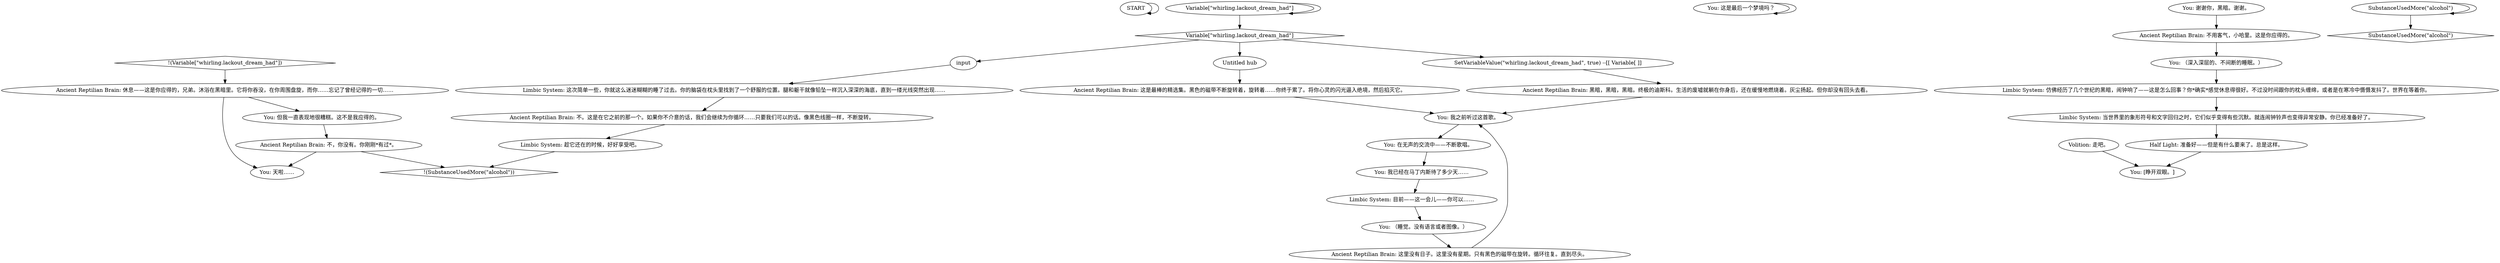 # WHIRLING F2 / BLACKOUT DREAM
# Dreamless sleep, finally!
# ==================================================
digraph G {
	  0 [label="START"];
	  1 [label="input"];
	  2 [label="You: 在无声的交流中——不断歌唱。"];
	  3 [label="Ancient Reptilian Brain: 这是最棒的精选集。黑色的磁带不断旋转着，旋转着……你终于累了。将你心灵的闪光逼入绝境，然后掐灭它。"];
	  4 [label="You: 天啦……"];
	  5 [label="You: 这是最后一个梦境吗？"];
	  6 [label="Ancient Reptilian Brain: 不。这是在它之前的那一个。如果你不介意的话，我们会继续为你循环……只要我们可以的话。像黑色线圈一样，不断旋转。"];
	  7 [label="Variable[\"whirling.lackout_dream_had\"]"];
	  8 [label="Variable[\"whirling.lackout_dream_had\"]", shape=diamond];
	  9 [label="!(Variable[\"whirling.lackout_dream_had\"])", shape=diamond];
	  10 [label="Untitled hub"];
	  11 [label="You: 我之前听过这首歌。"];
	  12 [label="Limbic System: 目前——这一会儿——你可以……"];
	  13 [label="Ancient Reptilian Brain: 这里没有日子。这里没有星期。只有黑色的磁带在旋转。循环往复。直到尽头。"];
	  14 [label="Limbic System: 当世界里的象形符号和文字回归之时，它们似乎变得有些沉默。就连闹钟铃声也变得异常安静。你已经准备好了。"];
	  15 [label="Volition: 走吧。"];
	  16 [label="SetVariableValue(\"whirling.lackout_dream_had\", true) --[[ Variable[ ]]"];
	  17 [label="You: 我已经在马丁内斯待了多少天……"];
	  18 [label="Ancient Reptilian Brain: 黑暗，黑暗，黑暗。终极的迪斯科。生活的废墟就躺在你身后，还在缓慢地燃烧着。灰尘扬起。但你却没有回头去看。"];
	  19 [label="SubstanceUsedMore(\"alcohol\")"];
	  20 [label="SubstanceUsedMore(\"alcohol\")", shape=diamond];
	  21 [label="!(SubstanceUsedMore(\"alcohol\"))", shape=diamond];
	  22 [label="You: 谢谢你，黑暗。谢谢。"];
	  23 [label="Ancient Reptilian Brain: 不，你没有。你刚刚*有过*。"];
	  24 [label="Limbic System: 仿佛经历了几个世纪的黑暗，闹钟响了——这是怎么回事？你*确实*感觉休息得很好。不过没时间跟你的枕头缠绵，或者是在寒冷中慑慑发抖了。世界在等着你。"];
	  25 [label="You: [睁开双眼。]"];
	  26 [label="Limbic System: 趁它还在的时候，好好享受吧。"];
	  27 [label="You: （深入深层的、不间断的睡眠。）"];
	  28 [label="You: 但我一直表现地很糟糕。这不是我应得的。"];
	  29 [label="Half Light: 准备好——但是有什么要来了。总是这样。"];
	  30 [label="Limbic System: 这次简单一些，你就这么迷迷糊糊的睡了过去。你的脑袋在枕头里找到了一个舒服的位置。腿和躯干就像铅坠一样沉入深深的海底，直到一缕光线突然出现……"];
	  31 [label="You: （睡觉。没有语言或者图像。）"];
	  32 [label="Ancient Reptilian Brain: 休息——这是你应得的，兄弟。沐浴在黑暗里。它将你吞没，在你周围盘旋，而你……忘记了曾经记得的一切……"];
	  33 [label="Ancient Reptilian Brain: 不用客气，小哈里。这是你应得的。"];
	  0 -> 0
	  1 -> 30
	  2 -> 17
	  3 -> 11
	  5 -> 5
	  6 -> 26
	  7 -> 8
	  7 -> 7
	  8 -> 16
	  8 -> 1
	  8 -> 10
	  9 -> 32
	  10 -> 3
	  11 -> 2
	  12 -> 31
	  13 -> 11
	  14 -> 29
	  15 -> 25
	  16 -> 18
	  17 -> 12
	  18 -> 11
	  19 -> 19
	  19 -> 20
	  22 -> 33
	  23 -> 4
	  23 -> 21
	  24 -> 14
	  26 -> 21
	  27 -> 24
	  28 -> 23
	  29 -> 25
	  30 -> 6
	  31 -> 13
	  32 -> 28
	  32 -> 4
	  33 -> 27
}

